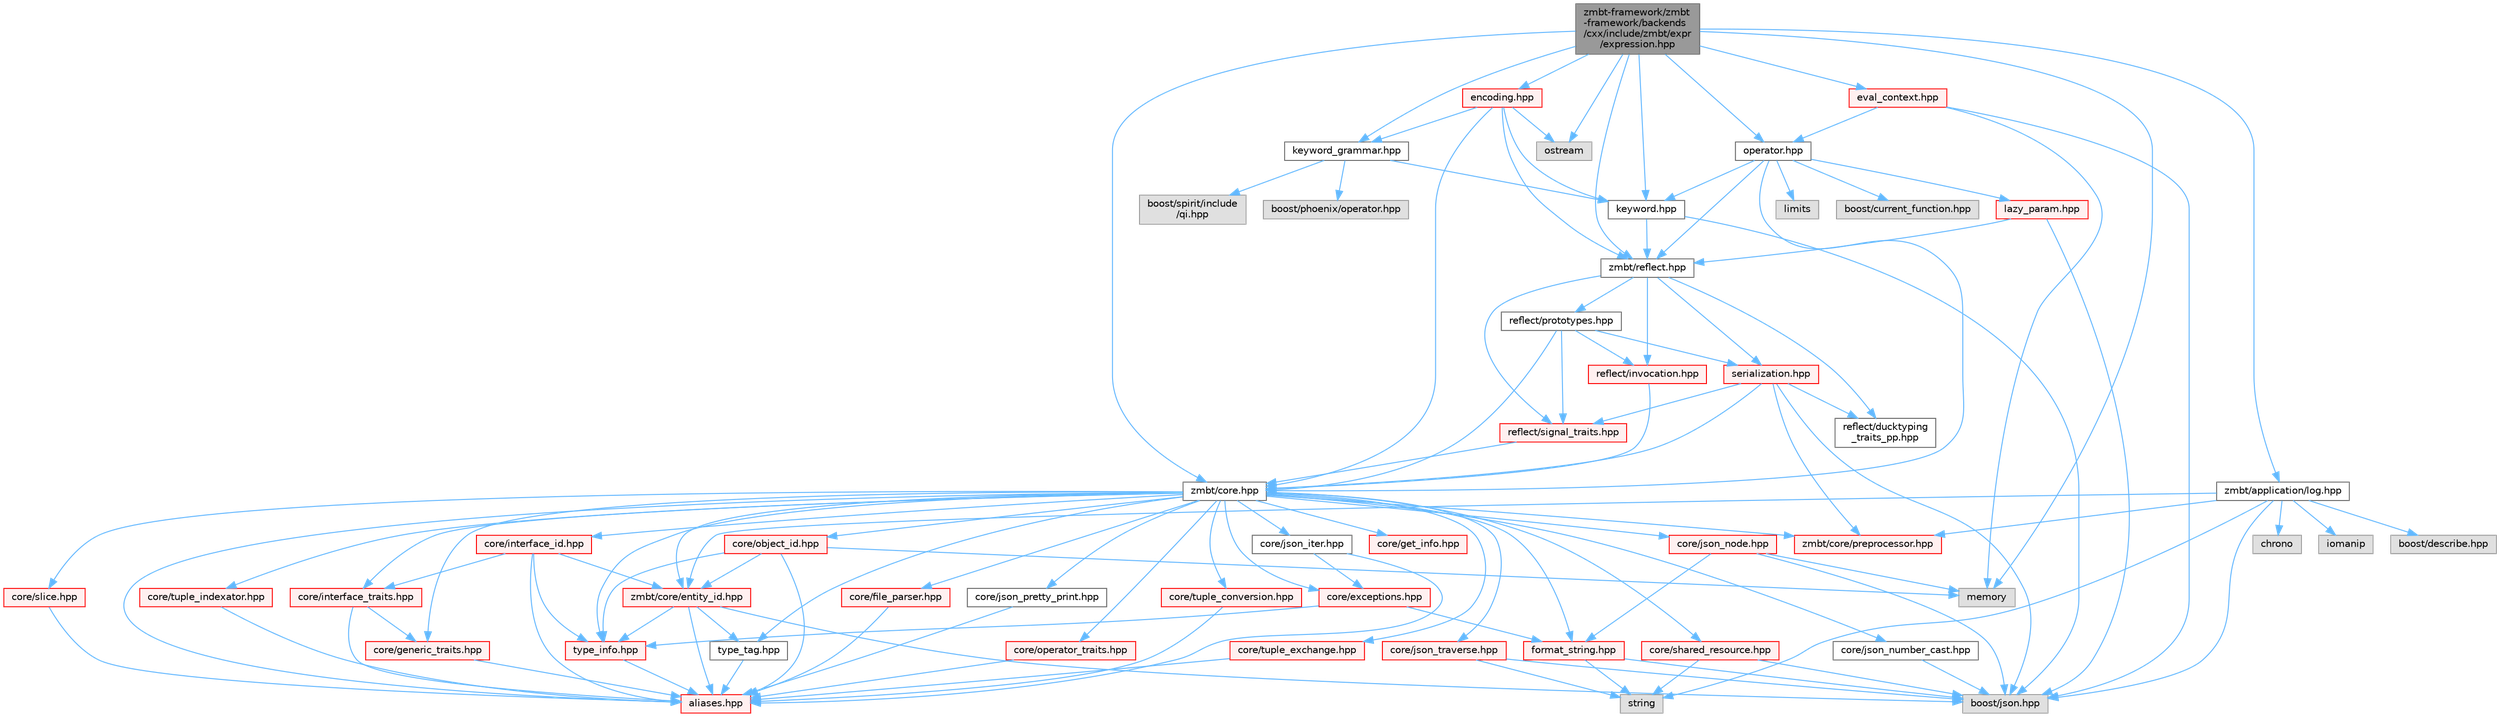 digraph "zmbt-framework/zmbt-framework/backends/cxx/include/zmbt/expr/expression.hpp"
{
 // LATEX_PDF_SIZE
  bgcolor="transparent";
  edge [fontname=Helvetica,fontsize=10,labelfontname=Helvetica,labelfontsize=10];
  node [fontname=Helvetica,fontsize=10,shape=box,height=0.2,width=0.4];
  Node1 [id="Node000001",label="zmbt-framework/zmbt\l-framework/backends\l/cxx/include/zmbt/expr\l/expression.hpp",height=0.2,width=0.4,color="gray40", fillcolor="grey60", style="filled", fontcolor="black",tooltip=" "];
  Node1 -> Node2 [id="edge1_Node000001_Node000002",color="steelblue1",style="solid",tooltip=" "];
  Node2 [id="Node000002",label="memory",height=0.2,width=0.4,color="grey60", fillcolor="#E0E0E0", style="filled",tooltip=" "];
  Node1 -> Node3 [id="edge2_Node000001_Node000003",color="steelblue1",style="solid",tooltip=" "];
  Node3 [id="Node000003",label="ostream",height=0.2,width=0.4,color="grey60", fillcolor="#E0E0E0", style="filled",tooltip=" "];
  Node1 -> Node4 [id="edge3_Node000001_Node000004",color="steelblue1",style="solid",tooltip=" "];
  Node4 [id="Node000004",label="zmbt/application/log.hpp",height=0.2,width=0.4,color="grey40", fillcolor="white", style="filled",URL="$log_8hpp.html",tooltip=" "];
  Node4 -> Node5 [id="edge4_Node000004_Node000005",color="steelblue1",style="solid",tooltip=" "];
  Node5 [id="Node000005",label="chrono",height=0.2,width=0.4,color="grey60", fillcolor="#E0E0E0", style="filled",tooltip=" "];
  Node4 -> Node6 [id="edge5_Node000004_Node000006",color="steelblue1",style="solid",tooltip=" "];
  Node6 [id="Node000006",label="iomanip",height=0.2,width=0.4,color="grey60", fillcolor="#E0E0E0", style="filled",tooltip=" "];
  Node4 -> Node7 [id="edge6_Node000004_Node000007",color="steelblue1",style="solid",tooltip=" "];
  Node7 [id="Node000007",label="string",height=0.2,width=0.4,color="grey60", fillcolor="#E0E0E0", style="filled",tooltip=" "];
  Node4 -> Node8 [id="edge7_Node000004_Node000008",color="steelblue1",style="solid",tooltip=" "];
  Node8 [id="Node000008",label="boost/describe.hpp",height=0.2,width=0.4,color="grey60", fillcolor="#E0E0E0", style="filled",tooltip=" "];
  Node4 -> Node9 [id="edge8_Node000004_Node000009",color="steelblue1",style="solid",tooltip=" "];
  Node9 [id="Node000009",label="boost/json.hpp",height=0.2,width=0.4,color="grey60", fillcolor="#E0E0E0", style="filled",tooltip=" "];
  Node4 -> Node10 [id="edge9_Node000004_Node000010",color="steelblue1",style="solid",tooltip=" "];
  Node10 [id="Node000010",label="zmbt/core/preprocessor.hpp",height=0.2,width=0.4,color="red", fillcolor="#FFF0F0", style="filled",URL="$preprocessor_8hpp.html",tooltip="type traits to check serialization compatibility"];
  Node4 -> Node12 [id="edge10_Node000004_Node000012",color="steelblue1",style="solid",tooltip=" "];
  Node12 [id="Node000012",label="zmbt/core/entity_id.hpp",height=0.2,width=0.4,color="red", fillcolor="#FFF0F0", style="filled",URL="$entity__id_8hpp.html",tooltip=" "];
  Node12 -> Node9 [id="edge11_Node000012_Node000009",color="steelblue1",style="solid",tooltip=" "];
  Node12 -> Node17 [id="edge12_Node000012_Node000017",color="steelblue1",style="solid",tooltip=" "];
  Node17 [id="Node000017",label="aliases.hpp",height=0.2,width=0.4,color="red", fillcolor="#FFF0F0", style="filled",URL="$aliases_8hpp.html",tooltip=" "];
  Node12 -> Node22 [id="edge13_Node000012_Node000022",color="steelblue1",style="solid",tooltip=" "];
  Node22 [id="Node000022",label="type_tag.hpp",height=0.2,width=0.4,color="grey40", fillcolor="white", style="filled",URL="$type__tag_8hpp.html",tooltip=" "];
  Node22 -> Node17 [id="edge14_Node000022_Node000017",color="steelblue1",style="solid",tooltip=" "];
  Node12 -> Node23 [id="edge15_Node000012_Node000023",color="steelblue1",style="solid",tooltip=" "];
  Node23 [id="Node000023",label="type_info.hpp",height=0.2,width=0.4,color="red", fillcolor="#FFF0F0", style="filled",URL="$type__info_8hpp.html",tooltip=" "];
  Node23 -> Node17 [id="edge16_Node000023_Node000017",color="steelblue1",style="solid",tooltip=" "];
  Node1 -> Node25 [id="edge17_Node000001_Node000025",color="steelblue1",style="solid",tooltip=" "];
  Node25 [id="Node000025",label="zmbt/core.hpp",height=0.2,width=0.4,color="grey40", fillcolor="white", style="filled",URL="$core_8hpp.html",tooltip=" "];
  Node25 -> Node17 [id="edge18_Node000025_Node000017",color="steelblue1",style="solid",tooltip=" "];
  Node25 -> Node26 [id="edge19_Node000025_Node000026",color="steelblue1",style="solid",tooltip=" "];
  Node26 [id="Node000026",label="core/exceptions.hpp",height=0.2,width=0.4,color="red", fillcolor="#FFF0F0", style="filled",URL="$core_2exceptions_8hpp.html",tooltip=" "];
  Node26 -> Node28 [id="edge20_Node000026_Node000028",color="steelblue1",style="solid",tooltip=" "];
  Node28 [id="Node000028",label="format_string.hpp",height=0.2,width=0.4,color="red", fillcolor="#FFF0F0", style="filled",URL="$format__string_8hpp.html",tooltip=" "];
  Node28 -> Node9 [id="edge21_Node000028_Node000009",color="steelblue1",style="solid",tooltip=" "];
  Node28 -> Node7 [id="edge22_Node000028_Node000007",color="steelblue1",style="solid",tooltip=" "];
  Node26 -> Node23 [id="edge23_Node000026_Node000023",color="steelblue1",style="solid",tooltip=" "];
  Node25 -> Node29 [id="edge24_Node000025_Node000029",color="steelblue1",style="solid",tooltip=" "];
  Node29 [id="Node000029",label="core/file_parser.hpp",height=0.2,width=0.4,color="red", fillcolor="#FFF0F0", style="filled",URL="$file__parser_8hpp.html",tooltip=" "];
  Node29 -> Node17 [id="edge25_Node000029_Node000017",color="steelblue1",style="solid",tooltip=" "];
  Node25 -> Node28 [id="edge26_Node000025_Node000028",color="steelblue1",style="solid",tooltip=" "];
  Node25 -> Node31 [id="edge27_Node000025_Node000031",color="steelblue1",style="solid",tooltip=" "];
  Node31 [id="Node000031",label="core/generic_traits.hpp",height=0.2,width=0.4,color="red", fillcolor="#FFF0F0", style="filled",URL="$generic__traits_8hpp.html",tooltip=" "];
  Node31 -> Node17 [id="edge28_Node000031_Node000017",color="steelblue1",style="solid",tooltip=" "];
  Node25 -> Node32 [id="edge29_Node000025_Node000032",color="steelblue1",style="solid",tooltip=" "];
  Node32 [id="Node000032",label="core/get_info.hpp",height=0.2,width=0.4,color="red", fillcolor="#FFF0F0", style="filled",URL="$get__info_8hpp.html",tooltip=" "];
  Node25 -> Node34 [id="edge30_Node000025_Node000034",color="steelblue1",style="solid",tooltip=" "];
  Node34 [id="Node000034",label="core/interface_traits.hpp",height=0.2,width=0.4,color="red", fillcolor="#FFF0F0", style="filled",URL="$interface__traits_8hpp.html",tooltip=" "];
  Node34 -> Node17 [id="edge31_Node000034_Node000017",color="steelblue1",style="solid",tooltip=" "];
  Node34 -> Node31 [id="edge32_Node000034_Node000031",color="steelblue1",style="solid",tooltip=" "];
  Node25 -> Node36 [id="edge33_Node000025_Node000036",color="steelblue1",style="solid",tooltip=" "];
  Node36 [id="Node000036",label="core/json_iter.hpp",height=0.2,width=0.4,color="grey40", fillcolor="white", style="filled",URL="$json__iter_8hpp.html",tooltip=" "];
  Node36 -> Node17 [id="edge34_Node000036_Node000017",color="steelblue1",style="solid",tooltip=" "];
  Node36 -> Node26 [id="edge35_Node000036_Node000026",color="steelblue1",style="solid",tooltip=" "];
  Node25 -> Node37 [id="edge36_Node000025_Node000037",color="steelblue1",style="solid",tooltip=" "];
  Node37 [id="Node000037",label="core/json_node.hpp",height=0.2,width=0.4,color="red", fillcolor="#FFF0F0", style="filled",URL="$json__node_8hpp.html",tooltip=" "];
  Node37 -> Node9 [id="edge37_Node000037_Node000009",color="steelblue1",style="solid",tooltip=" "];
  Node37 -> Node2 [id="edge38_Node000037_Node000002",color="steelblue1",style="solid",tooltip=" "];
  Node37 -> Node28 [id="edge39_Node000037_Node000028",color="steelblue1",style="solid",tooltip=" "];
  Node25 -> Node39 [id="edge40_Node000025_Node000039",color="steelblue1",style="solid",tooltip=" "];
  Node39 [id="Node000039",label="core/json_number_cast.hpp",height=0.2,width=0.4,color="grey40", fillcolor="white", style="filled",URL="$json__number__cast_8hpp.html",tooltip=" "];
  Node39 -> Node9 [id="edge41_Node000039_Node000009",color="steelblue1",style="solid",tooltip=" "];
  Node25 -> Node40 [id="edge42_Node000025_Node000040",color="steelblue1",style="solid",tooltip=" "];
  Node40 [id="Node000040",label="core/json_traverse.hpp",height=0.2,width=0.4,color="red", fillcolor="#FFF0F0", style="filled",URL="$json__traverse_8hpp.html",tooltip=" "];
  Node40 -> Node7 [id="edge43_Node000040_Node000007",color="steelblue1",style="solid",tooltip=" "];
  Node40 -> Node9 [id="edge44_Node000040_Node000009",color="steelblue1",style="solid",tooltip=" "];
  Node25 -> Node41 [id="edge45_Node000025_Node000041",color="steelblue1",style="solid",tooltip=" "];
  Node41 [id="Node000041",label="core/json_pretty_print.hpp",height=0.2,width=0.4,color="grey40", fillcolor="white", style="filled",URL="$json__pretty__print_8hpp.html",tooltip=" "];
  Node41 -> Node17 [id="edge46_Node000041_Node000017",color="steelblue1",style="solid",tooltip=" "];
  Node25 -> Node42 [id="edge47_Node000025_Node000042",color="steelblue1",style="solid",tooltip=" "];
  Node42 [id="Node000042",label="core/slice.hpp",height=0.2,width=0.4,color="red", fillcolor="#FFF0F0", style="filled",URL="$slice_8hpp.html",tooltip=" "];
  Node42 -> Node17 [id="edge48_Node000042_Node000017",color="steelblue1",style="solid",tooltip=" "];
  Node25 -> Node10 [id="edge49_Node000025_Node000010",color="steelblue1",style="solid",tooltip=" "];
  Node25 -> Node43 [id="edge50_Node000025_Node000043",color="steelblue1",style="solid",tooltip=" "];
  Node43 [id="Node000043",label="core/operator_traits.hpp",height=0.2,width=0.4,color="red", fillcolor="#FFF0F0", style="filled",URL="$operator__traits_8hpp.html",tooltip=" "];
  Node43 -> Node17 [id="edge51_Node000043_Node000017",color="steelblue1",style="solid",tooltip=" "];
  Node25 -> Node50 [id="edge52_Node000025_Node000050",color="steelblue1",style="solid",tooltip=" "];
  Node50 [id="Node000050",label="core/shared_resource.hpp",height=0.2,width=0.4,color="red", fillcolor="#FFF0F0", style="filled",URL="$shared__resource_8hpp.html",tooltip=" "];
  Node50 -> Node9 [id="edge53_Node000050_Node000009",color="steelblue1",style="solid",tooltip=" "];
  Node50 -> Node7 [id="edge54_Node000050_Node000007",color="steelblue1",style="solid",tooltip=" "];
  Node25 -> Node51 [id="edge55_Node000025_Node000051",color="steelblue1",style="solid",tooltip=" "];
  Node51 [id="Node000051",label="core/tuple_conversion.hpp",height=0.2,width=0.4,color="red", fillcolor="#FFF0F0", style="filled",URL="$tuple__conversion_8hpp.html",tooltip=" "];
  Node51 -> Node17 [id="edge56_Node000051_Node000017",color="steelblue1",style="solid",tooltip=" "];
  Node25 -> Node52 [id="edge57_Node000025_Node000052",color="steelblue1",style="solid",tooltip=" "];
  Node52 [id="Node000052",label="core/tuple_exchange.hpp",height=0.2,width=0.4,color="red", fillcolor="#FFF0F0", style="filled",URL="$tuple__exchange_8hpp.html",tooltip=" "];
  Node52 -> Node17 [id="edge58_Node000052_Node000017",color="steelblue1",style="solid",tooltip=" "];
  Node25 -> Node53 [id="edge59_Node000025_Node000053",color="steelblue1",style="solid",tooltip=" "];
  Node53 [id="Node000053",label="core/tuple_indexator.hpp",height=0.2,width=0.4,color="red", fillcolor="#FFF0F0", style="filled",URL="$tuple__indexator_8hpp.html",tooltip=" "];
  Node53 -> Node17 [id="edge60_Node000053_Node000017",color="steelblue1",style="solid",tooltip=" "];
  Node25 -> Node23 [id="edge61_Node000025_Node000023",color="steelblue1",style="solid",tooltip=" "];
  Node25 -> Node22 [id="edge62_Node000025_Node000022",color="steelblue1",style="solid",tooltip=" "];
  Node25 -> Node12 [id="edge63_Node000025_Node000012",color="steelblue1",style="solid",tooltip=" "];
  Node25 -> Node54 [id="edge64_Node000025_Node000054",color="steelblue1",style="solid",tooltip=" "];
  Node54 [id="Node000054",label="core/interface_id.hpp",height=0.2,width=0.4,color="red", fillcolor="#FFF0F0", style="filled",URL="$interface__id_8hpp.html",tooltip=" "];
  Node54 -> Node17 [id="edge65_Node000054_Node000017",color="steelblue1",style="solid",tooltip=" "];
  Node54 -> Node12 [id="edge66_Node000054_Node000012",color="steelblue1",style="solid",tooltip=" "];
  Node54 -> Node34 [id="edge67_Node000054_Node000034",color="steelblue1",style="solid",tooltip=" "];
  Node54 -> Node23 [id="edge68_Node000054_Node000023",color="steelblue1",style="solid",tooltip=" "];
  Node25 -> Node58 [id="edge69_Node000025_Node000058",color="steelblue1",style="solid",tooltip=" "];
  Node58 [id="Node000058",label="core/object_id.hpp",height=0.2,width=0.4,color="red", fillcolor="#FFF0F0", style="filled",URL="$object__id_8hpp.html",tooltip=" "];
  Node58 -> Node2 [id="edge70_Node000058_Node000002",color="steelblue1",style="solid",tooltip=" "];
  Node58 -> Node17 [id="edge71_Node000058_Node000017",color="steelblue1",style="solid",tooltip=" "];
  Node58 -> Node12 [id="edge72_Node000058_Node000012",color="steelblue1",style="solid",tooltip=" "];
  Node58 -> Node23 [id="edge73_Node000058_Node000023",color="steelblue1",style="solid",tooltip=" "];
  Node1 -> Node59 [id="edge74_Node000001_Node000059",color="steelblue1",style="solid",tooltip=" "];
  Node59 [id="Node000059",label="zmbt/reflect.hpp",height=0.2,width=0.4,color="grey40", fillcolor="white", style="filled",URL="$reflect_8hpp.html",tooltip=" "];
  Node59 -> Node60 [id="edge75_Node000059_Node000060",color="steelblue1",style="solid",tooltip=" "];
  Node60 [id="Node000060",label="reflect/ducktyping\l_traits_pp.hpp",height=0.2,width=0.4,color="grey40", fillcolor="white", style="filled",URL="$ducktyping__traits__pp_8hpp.html",tooltip=" "];
  Node59 -> Node61 [id="edge76_Node000059_Node000061",color="steelblue1",style="solid",tooltip=" "];
  Node61 [id="Node000061",label="reflect/signal_traits.hpp",height=0.2,width=0.4,color="red", fillcolor="#FFF0F0", style="filled",URL="$signal__traits_8hpp.html",tooltip=" "];
  Node61 -> Node25 [id="edge77_Node000061_Node000025",color="steelblue1",style="solid",tooltip=" "];
  Node59 -> Node62 [id="edge78_Node000059_Node000062",color="steelblue1",style="solid",tooltip=" "];
  Node62 [id="Node000062",label="reflect/invocation.hpp",height=0.2,width=0.4,color="red", fillcolor="#FFF0F0", style="filled",URL="$invocation_8hpp.html",tooltip=" "];
  Node62 -> Node25 [id="edge79_Node000062_Node000025",color="steelblue1",style="solid",tooltip=" "];
  Node59 -> Node63 [id="edge80_Node000059_Node000063",color="steelblue1",style="solid",tooltip=" "];
  Node63 [id="Node000063",label="reflect/prototypes.hpp",height=0.2,width=0.4,color="grey40", fillcolor="white", style="filled",URL="$prototypes_8hpp.html",tooltip=" "];
  Node63 -> Node25 [id="edge81_Node000063_Node000025",color="steelblue1",style="solid",tooltip=" "];
  Node63 -> Node61 [id="edge82_Node000063_Node000061",color="steelblue1",style="solid",tooltip=" "];
  Node63 -> Node64 [id="edge83_Node000063_Node000064",color="steelblue1",style="solid",tooltip=" "];
  Node64 [id="Node000064",label="serialization.hpp",height=0.2,width=0.4,color="red", fillcolor="#FFF0F0", style="filled",URL="$serialization_8hpp.html",tooltip=" "];
  Node64 -> Node9 [id="edge84_Node000064_Node000009",color="steelblue1",style="solid",tooltip=" "];
  Node64 -> Node10 [id="edge85_Node000064_Node000010",color="steelblue1",style="solid",tooltip=" "];
  Node64 -> Node25 [id="edge86_Node000064_Node000025",color="steelblue1",style="solid",tooltip=" "];
  Node64 -> Node60 [id="edge87_Node000064_Node000060",color="steelblue1",style="solid",tooltip=" "];
  Node64 -> Node61 [id="edge88_Node000064_Node000061",color="steelblue1",style="solid",tooltip=" "];
  Node63 -> Node62 [id="edge89_Node000063_Node000062",color="steelblue1",style="solid",tooltip=" "];
  Node59 -> Node64 [id="edge90_Node000059_Node000064",color="steelblue1",style="solid",tooltip=" "];
  Node1 -> Node67 [id="edge91_Node000001_Node000067",color="steelblue1",style="solid",tooltip=" "];
  Node67 [id="Node000067",label="operator.hpp",height=0.2,width=0.4,color="grey40", fillcolor="white", style="filled",URL="$operator_8hpp.html",tooltip=" "];
  Node67 -> Node68 [id="edge92_Node000067_Node000068",color="steelblue1",style="solid",tooltip=" "];
  Node68 [id="Node000068",label="limits",height=0.2,width=0.4,color="grey60", fillcolor="#E0E0E0", style="filled",tooltip=" "];
  Node67 -> Node25 [id="edge93_Node000067_Node000025",color="steelblue1",style="solid",tooltip=" "];
  Node67 -> Node59 [id="edge94_Node000067_Node000059",color="steelblue1",style="solid",tooltip=" "];
  Node67 -> Node69 [id="edge95_Node000067_Node000069",color="steelblue1",style="solid",tooltip=" "];
  Node69 [id="Node000069",label="keyword.hpp",height=0.2,width=0.4,color="grey40", fillcolor="white", style="filled",URL="$keyword_8hpp.html",tooltip=" "];
  Node69 -> Node9 [id="edge96_Node000069_Node000009",color="steelblue1",style="solid",tooltip=" "];
  Node69 -> Node59 [id="edge97_Node000069_Node000059",color="steelblue1",style="solid",tooltip=" "];
  Node67 -> Node70 [id="edge98_Node000067_Node000070",color="steelblue1",style="solid",tooltip=" "];
  Node70 [id="Node000070",label="lazy_param.hpp",height=0.2,width=0.4,color="red", fillcolor="#FFF0F0", style="filled",URL="$lazy__param_8hpp.html",tooltip=" "];
  Node70 -> Node9 [id="edge99_Node000070_Node000009",color="steelblue1",style="solid",tooltip=" "];
  Node70 -> Node59 [id="edge100_Node000070_Node000059",color="steelblue1",style="solid",tooltip=" "];
  Node67 -> Node72 [id="edge101_Node000067_Node000072",color="steelblue1",style="solid",tooltip=" "];
  Node72 [id="Node000072",label="boost/current_function.hpp",height=0.2,width=0.4,color="grey60", fillcolor="#E0E0E0", style="filled",tooltip=" "];
  Node1 -> Node69 [id="edge102_Node000001_Node000069",color="steelblue1",style="solid",tooltip=" "];
  Node1 -> Node73 [id="edge103_Node000001_Node000073",color="steelblue1",style="solid",tooltip=" "];
  Node73 [id="Node000073",label="keyword_grammar.hpp",height=0.2,width=0.4,color="grey40", fillcolor="white", style="filled",URL="$keyword__grammar_8hpp.html",tooltip=" "];
  Node73 -> Node74 [id="edge104_Node000073_Node000074",color="steelblue1",style="solid",tooltip=" "];
  Node74 [id="Node000074",label="boost/spirit/include\l/qi.hpp",height=0.2,width=0.4,color="grey60", fillcolor="#E0E0E0", style="filled",tooltip=" "];
  Node73 -> Node75 [id="edge105_Node000073_Node000075",color="steelblue1",style="solid",tooltip=" "];
  Node75 [id="Node000075",label="boost/phoenix/operator.hpp",height=0.2,width=0.4,color="grey60", fillcolor="#E0E0E0", style="filled",tooltip=" "];
  Node73 -> Node69 [id="edge106_Node000073_Node000069",color="steelblue1",style="solid",tooltip=" "];
  Node1 -> Node76 [id="edge107_Node000001_Node000076",color="steelblue1",style="solid",tooltip=" "];
  Node76 [id="Node000076",label="encoding.hpp",height=0.2,width=0.4,color="red", fillcolor="#FFF0F0", style="filled",URL="$encoding_8hpp.html",tooltip=" "];
  Node76 -> Node3 [id="edge108_Node000076_Node000003",color="steelblue1",style="solid",tooltip=" "];
  Node76 -> Node25 [id="edge109_Node000076_Node000025",color="steelblue1",style="solid",tooltip=" "];
  Node76 -> Node59 [id="edge110_Node000076_Node000059",color="steelblue1",style="solid",tooltip=" "];
  Node76 -> Node69 [id="edge111_Node000076_Node000069",color="steelblue1",style="solid",tooltip=" "];
  Node76 -> Node73 [id="edge112_Node000076_Node000073",color="steelblue1",style="solid",tooltip=" "];
  Node1 -> Node80 [id="edge113_Node000001_Node000080",color="steelblue1",style="solid",tooltip=" "];
  Node80 [id="Node000080",label="eval_context.hpp",height=0.2,width=0.4,color="red", fillcolor="#FFF0F0", style="filled",URL="$eval__context_8hpp.html",tooltip=" "];
  Node80 -> Node2 [id="edge114_Node000080_Node000002",color="steelblue1",style="solid",tooltip=" "];
  Node80 -> Node9 [id="edge115_Node000080_Node000009",color="steelblue1",style="solid",tooltip=" "];
  Node80 -> Node67 [id="edge116_Node000080_Node000067",color="steelblue1",style="solid",tooltip=" "];
}
